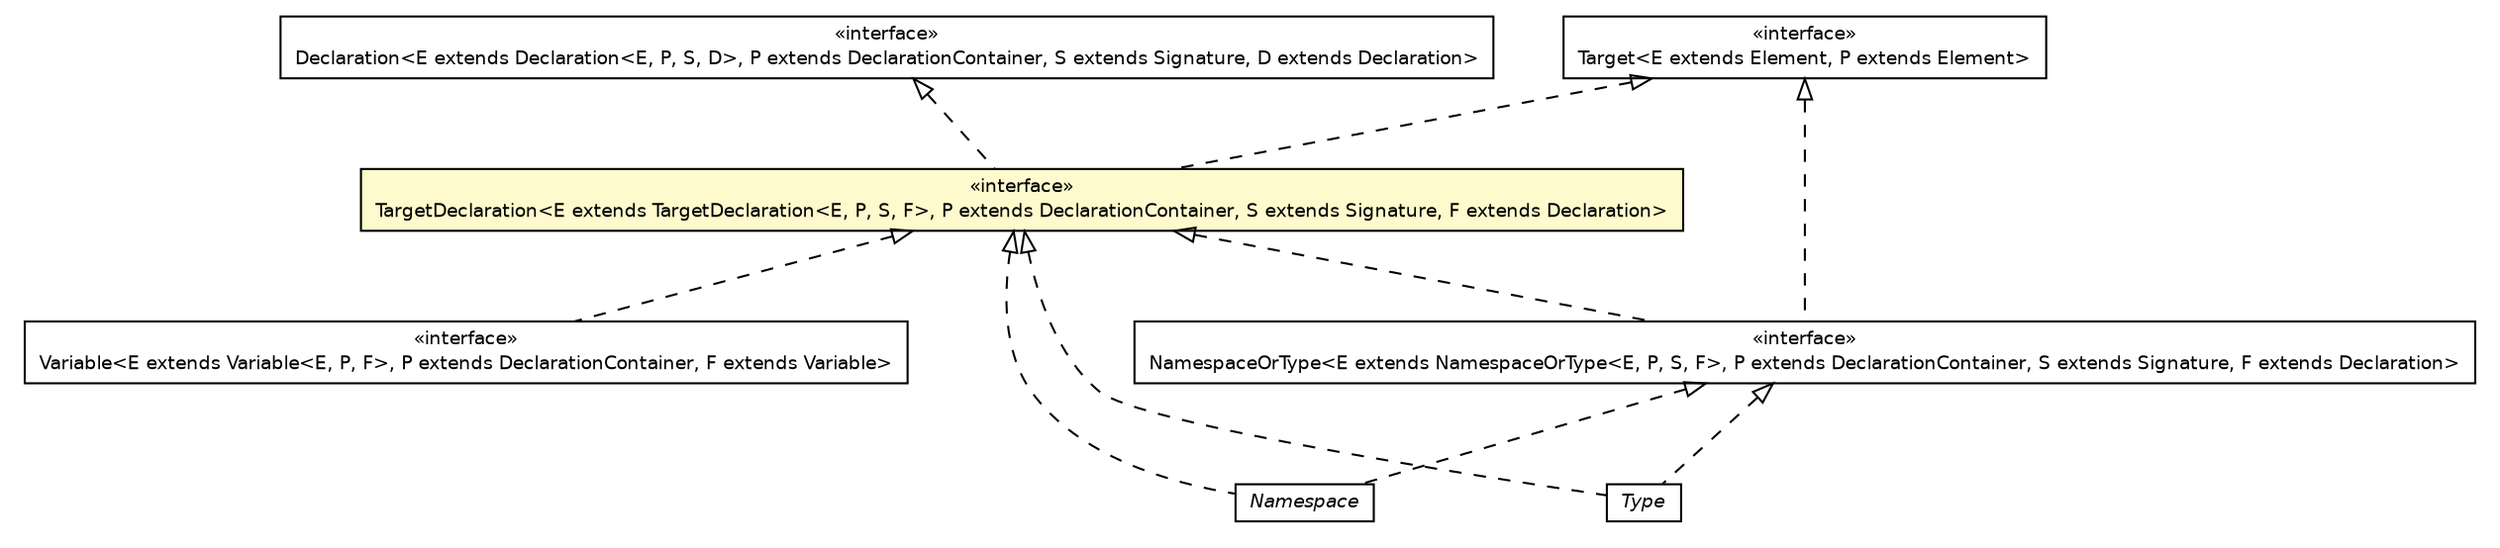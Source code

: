 #!/usr/local/bin/dot
#
# Class diagram 
# Generated by UMLGraph version 5.2 (http://www.umlgraph.org/)
#

digraph G {
	edge [fontname="Helvetica",fontsize=10,labelfontname="Helvetica",labelfontsize=10];
	node [fontname="Helvetica",fontsize=10,shape=plaintext];
	nodesep=0.25;
	ranksep=0.5;
	// chameleon.core.declaration.TargetDeclaration<E extends chameleon.core.declaration.TargetDeclaration<E, P, S, F>, P extends chameleon.core.declaration.DeclarationContainer, S extends chameleon.core.declaration.Signature, F extends chameleon.core.declaration.Declaration>
	c5186 [label=<<table title="chameleon.core.declaration.TargetDeclaration" border="0" cellborder="1" cellspacing="0" cellpadding="2" port="p" bgcolor="lemonChiffon" href="./TargetDeclaration.html">
		<tr><td><table border="0" cellspacing="0" cellpadding="1">
<tr><td align="center" balign="center"> &#171;interface&#187; </td></tr>
<tr><td align="center" balign="center"> TargetDeclaration&lt;E extends TargetDeclaration&lt;E, P, S, F&gt;, P extends DeclarationContainer, S extends Signature, F extends Declaration&gt; </td></tr>
		</table></td></tr>
		</table>>, fontname="Helvetica", fontcolor="black", fontsize=9.0];
	// chameleon.core.declaration.Declaration<E extends chameleon.core.declaration.Declaration<E, P, S, D>, P extends chameleon.core.declaration.DeclarationContainer, S extends chameleon.core.declaration.Signature, D extends chameleon.core.declaration.Declaration>
	c5192 [label=<<table title="chameleon.core.declaration.Declaration" border="0" cellborder="1" cellspacing="0" cellpadding="2" port="p" href="./Declaration.html">
		<tr><td><table border="0" cellspacing="0" cellpadding="1">
<tr><td align="center" balign="center"> &#171;interface&#187; </td></tr>
<tr><td align="center" balign="center"> Declaration&lt;E extends Declaration&lt;E, P, S, D&gt;, P extends DeclarationContainer, S extends Signature, D extends Declaration&gt; </td></tr>
		</table></td></tr>
		</table>>, fontname="Helvetica", fontcolor="black", fontsize=9.0];
	// chameleon.core.lookup.Target<E extends chameleon.core.element.Element, P extends chameleon.core.element.Element>
	c5216 [label=<<table title="chameleon.core.lookup.Target" border="0" cellborder="1" cellspacing="0" cellpadding="2" port="p" href="../lookup/Target.html">
		<tr><td><table border="0" cellspacing="0" cellpadding="1">
<tr><td align="center" balign="center"> &#171;interface&#187; </td></tr>
<tr><td align="center" balign="center"> Target&lt;E extends Element, P extends Element&gt; </td></tr>
		</table></td></tr>
		</table>>, fontname="Helvetica", fontcolor="black", fontsize=9.0];
	// chameleon.core.namespace.NamespaceOrType<E extends chameleon.core.namespace.NamespaceOrType<E, P, S, F>, P extends chameleon.core.declaration.DeclarationContainer, S extends chameleon.core.declaration.Signature, F extends chameleon.core.declaration.Declaration>
	c5255 [label=<<table title="chameleon.core.namespace.NamespaceOrType" border="0" cellborder="1" cellspacing="0" cellpadding="2" port="p" href="../namespace/NamespaceOrType.html">
		<tr><td><table border="0" cellspacing="0" cellpadding="1">
<tr><td align="center" balign="center"> &#171;interface&#187; </td></tr>
<tr><td align="center" balign="center"> NamespaceOrType&lt;E extends NamespaceOrType&lt;E, P, S, F&gt;, P extends DeclarationContainer, S extends Signature, F extends Declaration&gt; </td></tr>
		</table></td></tr>
		</table>>, fontname="Helvetica", fontcolor="black", fontsize=9.0];
	// chameleon.core.namespace.Namespace
	c5259 [label=<<table title="chameleon.core.namespace.Namespace" border="0" cellborder="1" cellspacing="0" cellpadding="2" port="p" href="../namespace/Namespace.html">
		<tr><td><table border="0" cellspacing="0" cellpadding="1">
<tr><td align="center" balign="center"><font face="Helvetica-Oblique"> Namespace </font></td></tr>
		</table></td></tr>
		</table>>, fontname="Helvetica", fontcolor="black", fontsize=9.0];
	// chameleon.core.type.Type
	c5307 [label=<<table title="chameleon.core.type.Type" border="0" cellborder="1" cellspacing="0" cellpadding="2" port="p" href="../type/Type.html">
		<tr><td><table border="0" cellspacing="0" cellpadding="1">
<tr><td align="center" balign="center"><font face="Helvetica-Oblique"> Type </font></td></tr>
		</table></td></tr>
		</table>>, fontname="Helvetica", fontcolor="black", fontsize=9.0];
	// chameleon.core.variable.Variable<E extends chameleon.core.variable.Variable<E, P, F>, P extends chameleon.core.declaration.DeclarationContainer, F extends chameleon.core.variable.Variable>
	c5341 [label=<<table title="chameleon.core.variable.Variable" border="0" cellborder="1" cellspacing="0" cellpadding="2" port="p" href="../variable/Variable.html">
		<tr><td><table border="0" cellspacing="0" cellpadding="1">
<tr><td align="center" balign="center"> &#171;interface&#187; </td></tr>
<tr><td align="center" balign="center"> Variable&lt;E extends Variable&lt;E, P, F&gt;, P extends DeclarationContainer, F extends Variable&gt; </td></tr>
		</table></td></tr>
		</table>>, fontname="Helvetica", fontcolor="black", fontsize=9.0];
	//chameleon.core.declaration.TargetDeclaration<E extends chameleon.core.declaration.TargetDeclaration<E, P, S, F>, P extends chameleon.core.declaration.DeclarationContainer, S extends chameleon.core.declaration.Signature, F extends chameleon.core.declaration.Declaration> implements chameleon.core.declaration.Declaration<E extends chameleon.core.declaration.Declaration<E, P, S, D>, P extends chameleon.core.declaration.DeclarationContainer, S extends chameleon.core.declaration.Signature, D extends chameleon.core.declaration.Declaration>
	c5192:p -> c5186:p [dir=back,arrowtail=empty,style=dashed];
	//chameleon.core.declaration.TargetDeclaration<E extends chameleon.core.declaration.TargetDeclaration<E, P, S, F>, P extends chameleon.core.declaration.DeclarationContainer, S extends chameleon.core.declaration.Signature, F extends chameleon.core.declaration.Declaration> implements chameleon.core.lookup.Target<E extends chameleon.core.element.Element, P extends chameleon.core.element.Element>
	c5216:p -> c5186:p [dir=back,arrowtail=empty,style=dashed];
	//chameleon.core.namespace.NamespaceOrType<E extends chameleon.core.namespace.NamespaceOrType<E, P, S, F>, P extends chameleon.core.declaration.DeclarationContainer, S extends chameleon.core.declaration.Signature, F extends chameleon.core.declaration.Declaration> implements chameleon.core.lookup.Target<E extends chameleon.core.element.Element, P extends chameleon.core.element.Element>
	c5216:p -> c5255:p [dir=back,arrowtail=empty,style=dashed];
	//chameleon.core.namespace.NamespaceOrType<E extends chameleon.core.namespace.NamespaceOrType<E, P, S, F>, P extends chameleon.core.declaration.DeclarationContainer, S extends chameleon.core.declaration.Signature, F extends chameleon.core.declaration.Declaration> implements chameleon.core.declaration.TargetDeclaration<E extends chameleon.core.declaration.TargetDeclaration<E, P, S, F>, P extends chameleon.core.declaration.DeclarationContainer, S extends chameleon.core.declaration.Signature, F extends chameleon.core.declaration.Declaration>
	c5186:p -> c5255:p [dir=back,arrowtail=empty,style=dashed];
	//chameleon.core.namespace.Namespace implements chameleon.core.namespace.NamespaceOrType<E extends chameleon.core.namespace.NamespaceOrType<E, P, S, F>, P extends chameleon.core.declaration.DeclarationContainer, S extends chameleon.core.declaration.Signature, F extends chameleon.core.declaration.Declaration>
	c5255:p -> c5259:p [dir=back,arrowtail=empty,style=dashed];
	//chameleon.core.namespace.Namespace implements chameleon.core.declaration.TargetDeclaration<E extends chameleon.core.declaration.TargetDeclaration<E, P, S, F>, P extends chameleon.core.declaration.DeclarationContainer, S extends chameleon.core.declaration.Signature, F extends chameleon.core.declaration.Declaration>
	c5186:p -> c5259:p [dir=back,arrowtail=empty,style=dashed];
	//chameleon.core.type.Type implements chameleon.core.declaration.TargetDeclaration<E extends chameleon.core.declaration.TargetDeclaration<E, P, S, F>, P extends chameleon.core.declaration.DeclarationContainer, S extends chameleon.core.declaration.Signature, F extends chameleon.core.declaration.Declaration>
	c5186:p -> c5307:p [dir=back,arrowtail=empty,style=dashed];
	//chameleon.core.type.Type implements chameleon.core.namespace.NamespaceOrType<E extends chameleon.core.namespace.NamespaceOrType<E, P, S, F>, P extends chameleon.core.declaration.DeclarationContainer, S extends chameleon.core.declaration.Signature, F extends chameleon.core.declaration.Declaration>
	c5255:p -> c5307:p [dir=back,arrowtail=empty,style=dashed];
	//chameleon.core.variable.Variable<E extends chameleon.core.variable.Variable<E, P, F>, P extends chameleon.core.declaration.DeclarationContainer, F extends chameleon.core.variable.Variable> implements chameleon.core.declaration.TargetDeclaration<E extends chameleon.core.declaration.TargetDeclaration<E, P, S, F>, P extends chameleon.core.declaration.DeclarationContainer, S extends chameleon.core.declaration.Signature, F extends chameleon.core.declaration.Declaration>
	c5186:p -> c5341:p [dir=back,arrowtail=empty,style=dashed];
}

